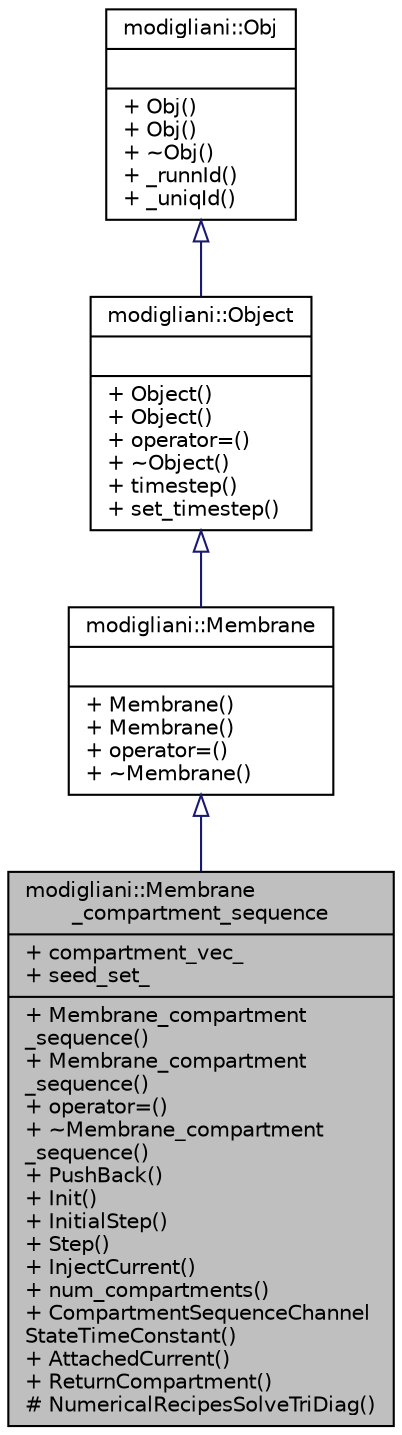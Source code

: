 digraph "modigliani::Membrane_compartment_sequence"
{
  bgcolor="transparent";
  edge [fontname="Helvetica",fontsize="10",labelfontname="Helvetica",labelfontsize="10"];
  node [fontname="Helvetica",fontsize="10",shape=record];
  Node0 [label="{modigliani::Membrane\l_compartment_sequence\n|+ compartment_vec_\l+ seed_set_\l|+ Membrane_compartment\l_sequence()\l+ Membrane_compartment\l_sequence()\l+ operator=()\l+ ~Membrane_compartment\l_sequence()\l+ PushBack()\l+ Init()\l+ InitialStep()\l+ Step()\l+ InjectCurrent()\l+ num_compartments()\l+ CompartmentSequenceChannel\lStateTimeConstant()\l+ AttachedCurrent()\l+ ReturnCompartment()\l# NumericalRecipesSolveTriDiag()\l}",height=0.2,width=0.4,color="black", fillcolor="grey75", style="filled", fontcolor="black"];
  Node1 -> Node0 [dir="back",color="midnightblue",fontsize="10",style="solid",arrowtail="onormal",fontname="Helvetica"];
  Node1 [label="{modigliani::Membrane\n||+ Membrane()\l+ Membrane()\l+ operator=()\l+ ~Membrane()\l}",height=0.2,width=0.4,color="black",URL="$classmodigliani_1_1Membrane.html",tooltip="Membrane class. "];
  Node2 -> Node1 [dir="back",color="midnightblue",fontsize="10",style="solid",arrowtail="onormal",fontname="Helvetica"];
  Node2 [label="{modigliani::Object\n||+ Object()\l+ Object()\l+ operator=()\l+ ~Object()\l+ timestep()\l+ set_timestep()\l}",height=0.2,width=0.4,color="black",URL="$classmodigliani_1_1Object.html",tooltip="Base class for all objects in modigliani. "];
  Node3 -> Node2 [dir="back",color="midnightblue",fontsize="10",style="solid",arrowtail="onormal",fontname="Helvetica"];
  Node3 [label="{modigliani::Obj\n||+ Obj()\l+ Obj()\l+ ~Obj()\l+ _runnId()\l+ _uniqId()\l}",height=0.2,width=0.4,color="black",URL="$classmodigliani_1_1Obj.html",tooltip="Master class for all objects. "];
}
